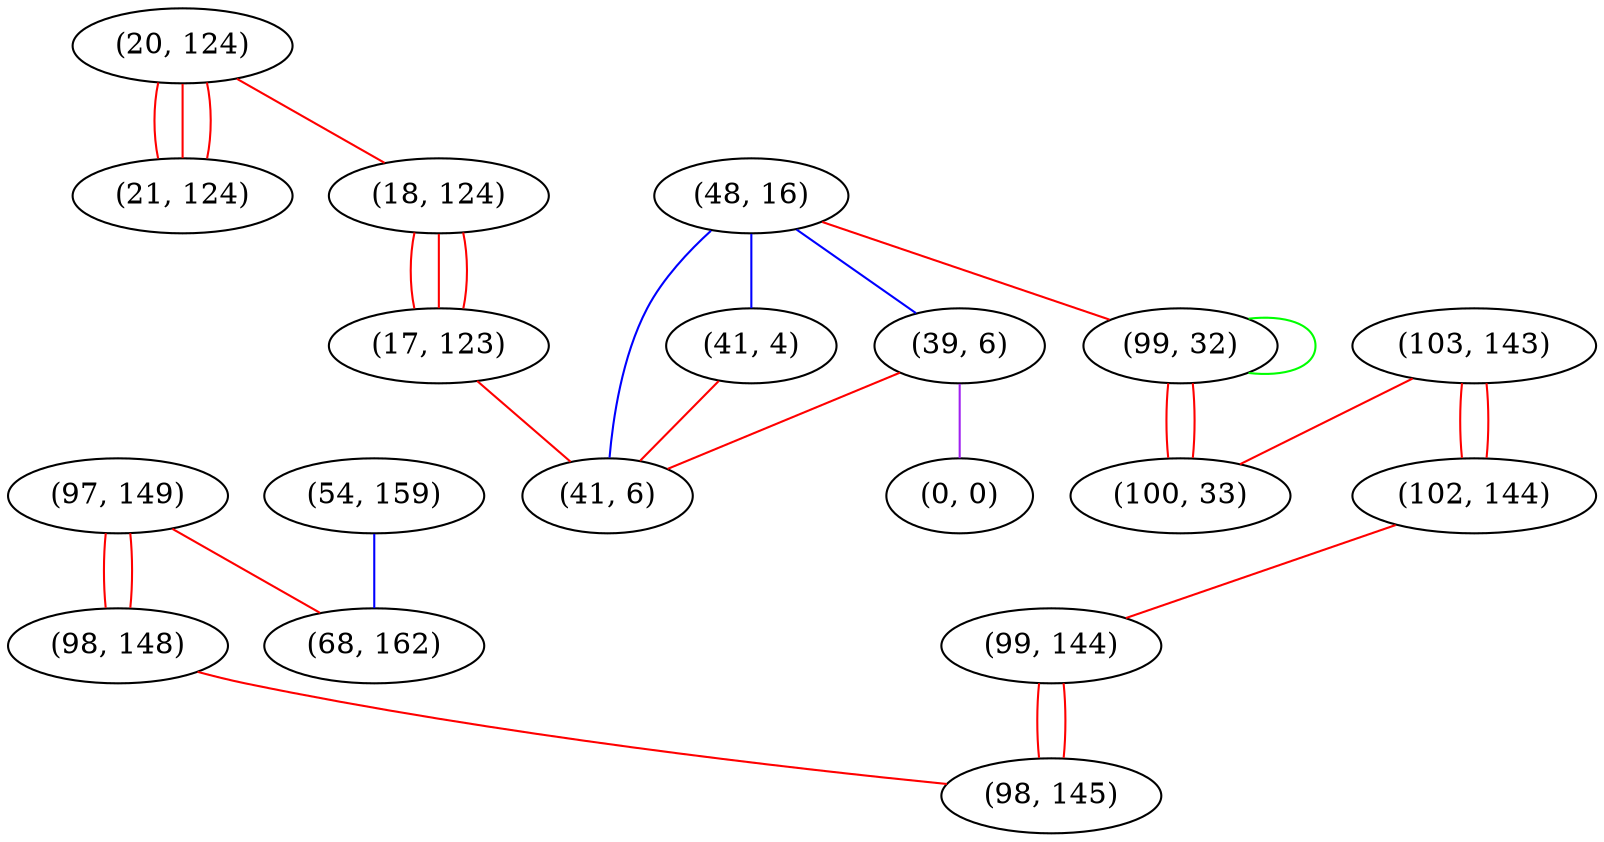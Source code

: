 graph "" {
"(97, 149)";
"(48, 16)";
"(103, 143)";
"(99, 32)";
"(100, 33)";
"(39, 6)";
"(98, 148)";
"(0, 0)";
"(102, 144)";
"(20, 124)";
"(18, 124)";
"(41, 4)";
"(54, 159)";
"(99, 144)";
"(68, 162)";
"(17, 123)";
"(41, 6)";
"(21, 124)";
"(98, 145)";
"(97, 149)" -- "(68, 162)"  [color=red, key=0, weight=1];
"(97, 149)" -- "(98, 148)"  [color=red, key=0, weight=1];
"(97, 149)" -- "(98, 148)"  [color=red, key=1, weight=1];
"(48, 16)" -- "(99, 32)"  [color=red, key=0, weight=1];
"(48, 16)" -- "(39, 6)"  [color=blue, key=0, weight=3];
"(48, 16)" -- "(41, 6)"  [color=blue, key=0, weight=3];
"(48, 16)" -- "(41, 4)"  [color=blue, key=0, weight=3];
"(103, 143)" -- "(100, 33)"  [color=red, key=0, weight=1];
"(103, 143)" -- "(102, 144)"  [color=red, key=0, weight=1];
"(103, 143)" -- "(102, 144)"  [color=red, key=1, weight=1];
"(99, 32)" -- "(99, 32)"  [color=green, key=0, weight=2];
"(99, 32)" -- "(100, 33)"  [color=red, key=0, weight=1];
"(99, 32)" -- "(100, 33)"  [color=red, key=1, weight=1];
"(39, 6)" -- "(0, 0)"  [color=purple, key=0, weight=4];
"(39, 6)" -- "(41, 6)"  [color=red, key=0, weight=1];
"(98, 148)" -- "(98, 145)"  [color=red, key=0, weight=1];
"(102, 144)" -- "(99, 144)"  [color=red, key=0, weight=1];
"(20, 124)" -- "(21, 124)"  [color=red, key=0, weight=1];
"(20, 124)" -- "(21, 124)"  [color=red, key=1, weight=1];
"(20, 124)" -- "(21, 124)"  [color=red, key=2, weight=1];
"(20, 124)" -- "(18, 124)"  [color=red, key=0, weight=1];
"(18, 124)" -- "(17, 123)"  [color=red, key=0, weight=1];
"(18, 124)" -- "(17, 123)"  [color=red, key=1, weight=1];
"(18, 124)" -- "(17, 123)"  [color=red, key=2, weight=1];
"(41, 4)" -- "(41, 6)"  [color=red, key=0, weight=1];
"(54, 159)" -- "(68, 162)"  [color=blue, key=0, weight=3];
"(99, 144)" -- "(98, 145)"  [color=red, key=0, weight=1];
"(99, 144)" -- "(98, 145)"  [color=red, key=1, weight=1];
"(17, 123)" -- "(41, 6)"  [color=red, key=0, weight=1];
}
